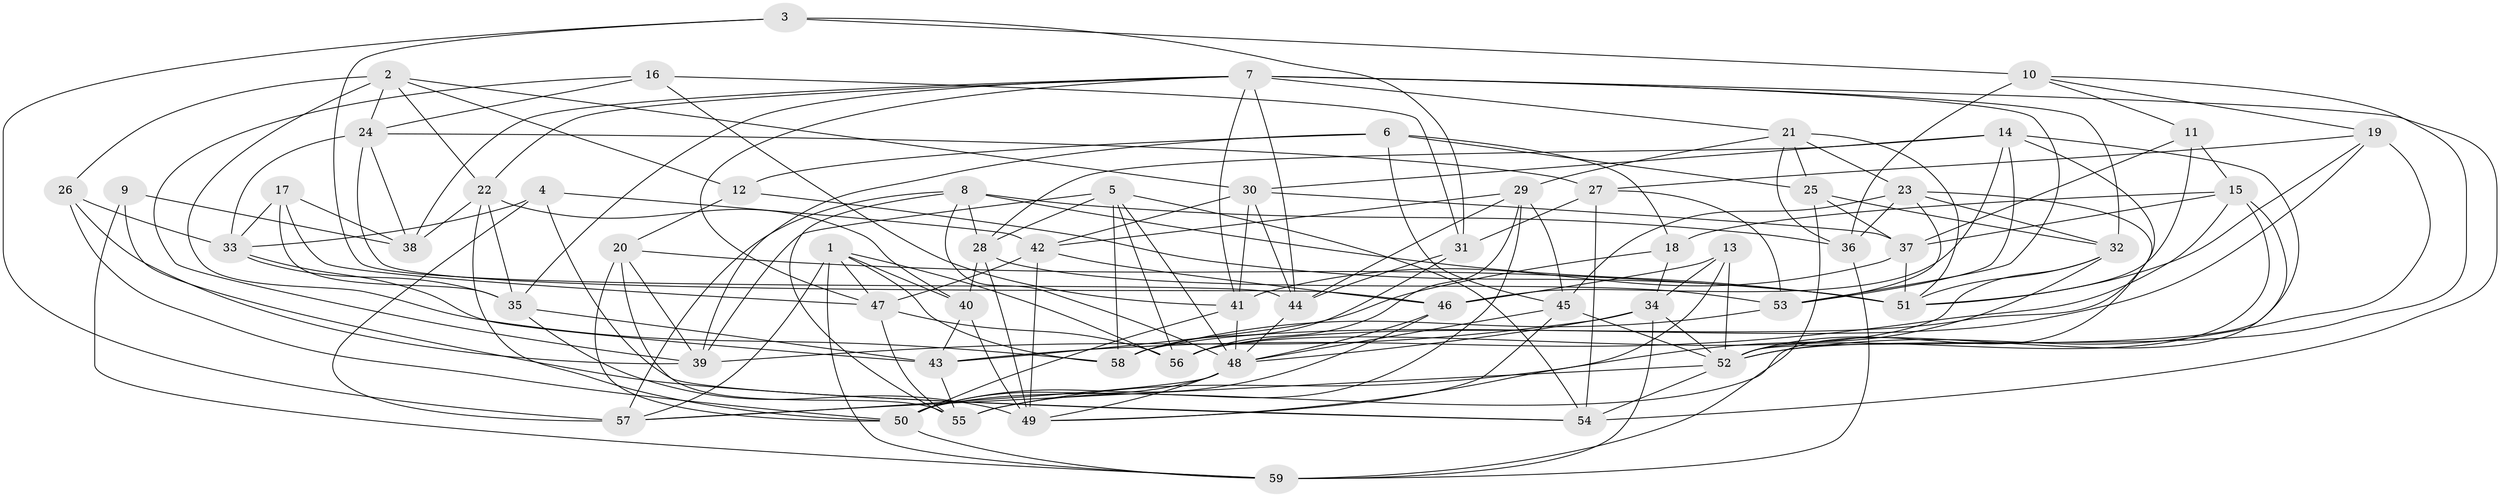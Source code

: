 // original degree distribution, {4: 1.0}
// Generated by graph-tools (version 1.1) at 2025/26/03/09/25 03:26:50]
// undirected, 59 vertices, 170 edges
graph export_dot {
graph [start="1"]
  node [color=gray90,style=filled];
  1;
  2;
  3;
  4;
  5;
  6;
  7;
  8;
  9;
  10;
  11;
  12;
  13;
  14;
  15;
  16;
  17;
  18;
  19;
  20;
  21;
  22;
  23;
  24;
  25;
  26;
  27;
  28;
  29;
  30;
  31;
  32;
  33;
  34;
  35;
  36;
  37;
  38;
  39;
  40;
  41;
  42;
  43;
  44;
  45;
  46;
  47;
  48;
  49;
  50;
  51;
  52;
  53;
  54;
  55;
  56;
  57;
  58;
  59;
  1 -- 40 [weight=1.0];
  1 -- 47 [weight=1.0];
  1 -- 56 [weight=1.0];
  1 -- 57 [weight=1.0];
  1 -- 58 [weight=1.0];
  1 -- 59 [weight=1.0];
  2 -- 12 [weight=1.0];
  2 -- 22 [weight=1.0];
  2 -- 24 [weight=1.0];
  2 -- 26 [weight=1.0];
  2 -- 30 [weight=1.0];
  2 -- 58 [weight=1.0];
  3 -- 10 [weight=1.0];
  3 -- 31 [weight=1.0];
  3 -- 44 [weight=1.0];
  3 -- 57 [weight=1.0];
  4 -- 33 [weight=1.0];
  4 -- 42 [weight=1.0];
  4 -- 54 [weight=1.0];
  4 -- 57 [weight=1.0];
  5 -- 28 [weight=1.0];
  5 -- 39 [weight=1.0];
  5 -- 48 [weight=1.0];
  5 -- 54 [weight=1.0];
  5 -- 56 [weight=1.0];
  5 -- 58 [weight=1.0];
  6 -- 12 [weight=1.0];
  6 -- 18 [weight=1.0];
  6 -- 25 [weight=2.0];
  6 -- 39 [weight=1.0];
  6 -- 45 [weight=1.0];
  7 -- 21 [weight=1.0];
  7 -- 22 [weight=1.0];
  7 -- 32 [weight=1.0];
  7 -- 35 [weight=1.0];
  7 -- 38 [weight=1.0];
  7 -- 41 [weight=1.0];
  7 -- 44 [weight=1.0];
  7 -- 47 [weight=1.0];
  7 -- 53 [weight=1.0];
  7 -- 54 [weight=1.0];
  8 -- 28 [weight=1.0];
  8 -- 36 [weight=1.0];
  8 -- 48 [weight=1.0];
  8 -- 51 [weight=1.0];
  8 -- 55 [weight=1.0];
  8 -- 57 [weight=1.0];
  9 -- 38 [weight=2.0];
  9 -- 54 [weight=1.0];
  9 -- 59 [weight=1.0];
  10 -- 11 [weight=1.0];
  10 -- 19 [weight=1.0];
  10 -- 36 [weight=2.0];
  10 -- 52 [weight=1.0];
  11 -- 15 [weight=1.0];
  11 -- 37 [weight=1.0];
  11 -- 51 [weight=1.0];
  12 -- 20 [weight=1.0];
  12 -- 51 [weight=1.0];
  13 -- 34 [weight=1.0];
  13 -- 46 [weight=1.0];
  13 -- 49 [weight=1.0];
  13 -- 52 [weight=1.0];
  14 -- 28 [weight=1.0];
  14 -- 30 [weight=1.0];
  14 -- 46 [weight=1.0];
  14 -- 52 [weight=1.0];
  14 -- 53 [weight=1.0];
  14 -- 56 [weight=1.0];
  15 -- 18 [weight=1.0];
  15 -- 37 [weight=1.0];
  15 -- 43 [weight=1.0];
  15 -- 50 [weight=1.0];
  15 -- 52 [weight=1.0];
  16 -- 24 [weight=1.0];
  16 -- 31 [weight=1.0];
  16 -- 39 [weight=1.0];
  16 -- 41 [weight=1.0];
  17 -- 33 [weight=1.0];
  17 -- 35 [weight=1.0];
  17 -- 38 [weight=1.0];
  17 -- 47 [weight=1.0];
  18 -- 34 [weight=1.0];
  18 -- 43 [weight=1.0];
  19 -- 27 [weight=1.0];
  19 -- 51 [weight=2.0];
  19 -- 52 [weight=1.0];
  19 -- 58 [weight=1.0];
  20 -- 39 [weight=1.0];
  20 -- 50 [weight=1.0];
  20 -- 51 [weight=2.0];
  20 -- 55 [weight=1.0];
  21 -- 23 [weight=1.0];
  21 -- 25 [weight=1.0];
  21 -- 29 [weight=1.0];
  21 -- 36 [weight=1.0];
  21 -- 51 [weight=1.0];
  22 -- 35 [weight=1.0];
  22 -- 38 [weight=1.0];
  22 -- 40 [weight=1.0];
  22 -- 50 [weight=1.0];
  23 -- 32 [weight=1.0];
  23 -- 36 [weight=1.0];
  23 -- 45 [weight=1.0];
  23 -- 52 [weight=1.0];
  23 -- 53 [weight=1.0];
  24 -- 27 [weight=1.0];
  24 -- 33 [weight=1.0];
  24 -- 38 [weight=1.0];
  24 -- 46 [weight=1.0];
  25 -- 32 [weight=1.0];
  25 -- 37 [weight=1.0];
  25 -- 59 [weight=1.0];
  26 -- 33 [weight=1.0];
  26 -- 39 [weight=1.0];
  26 -- 50 [weight=1.0];
  27 -- 31 [weight=2.0];
  27 -- 53 [weight=1.0];
  27 -- 54 [weight=1.0];
  28 -- 40 [weight=1.0];
  28 -- 49 [weight=1.0];
  28 -- 53 [weight=1.0];
  29 -- 42 [weight=1.0];
  29 -- 44 [weight=1.0];
  29 -- 45 [weight=1.0];
  29 -- 55 [weight=1.0];
  29 -- 56 [weight=1.0];
  30 -- 37 [weight=1.0];
  30 -- 41 [weight=1.0];
  30 -- 42 [weight=1.0];
  30 -- 44 [weight=1.0];
  31 -- 44 [weight=1.0];
  31 -- 58 [weight=1.0];
  32 -- 51 [weight=1.0];
  32 -- 55 [weight=1.0];
  32 -- 56 [weight=1.0];
  33 -- 35 [weight=1.0];
  33 -- 43 [weight=1.0];
  34 -- 39 [weight=1.0];
  34 -- 48 [weight=1.0];
  34 -- 52 [weight=1.0];
  34 -- 59 [weight=1.0];
  35 -- 43 [weight=1.0];
  35 -- 49 [weight=1.0];
  36 -- 59 [weight=1.0];
  37 -- 41 [weight=1.0];
  37 -- 51 [weight=1.0];
  40 -- 43 [weight=1.0];
  40 -- 49 [weight=2.0];
  41 -- 48 [weight=1.0];
  41 -- 50 [weight=1.0];
  42 -- 46 [weight=1.0];
  42 -- 47 [weight=1.0];
  42 -- 49 [weight=1.0];
  43 -- 55 [weight=1.0];
  44 -- 48 [weight=1.0];
  45 -- 48 [weight=1.0];
  45 -- 49 [weight=1.0];
  45 -- 52 [weight=1.0];
  46 -- 48 [weight=1.0];
  46 -- 50 [weight=1.0];
  47 -- 55 [weight=1.0];
  47 -- 56 [weight=1.0];
  48 -- 49 [weight=1.0];
  48 -- 50 [weight=1.0];
  48 -- 57 [weight=1.0];
  50 -- 59 [weight=1.0];
  52 -- 54 [weight=1.0];
  52 -- 57 [weight=1.0];
  53 -- 58 [weight=1.0];
}

